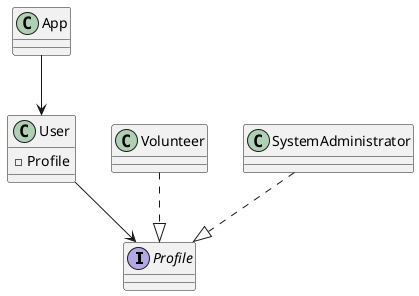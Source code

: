 @startuml
interface Profile{}
class User{
    - Profile
}

User --> Profile

class Volunteer{}
Volunteer ..|> Profile

class SystemAdministrator{}
SystemAdministrator ..|> Profile

class App{}
App --> User

@enduml